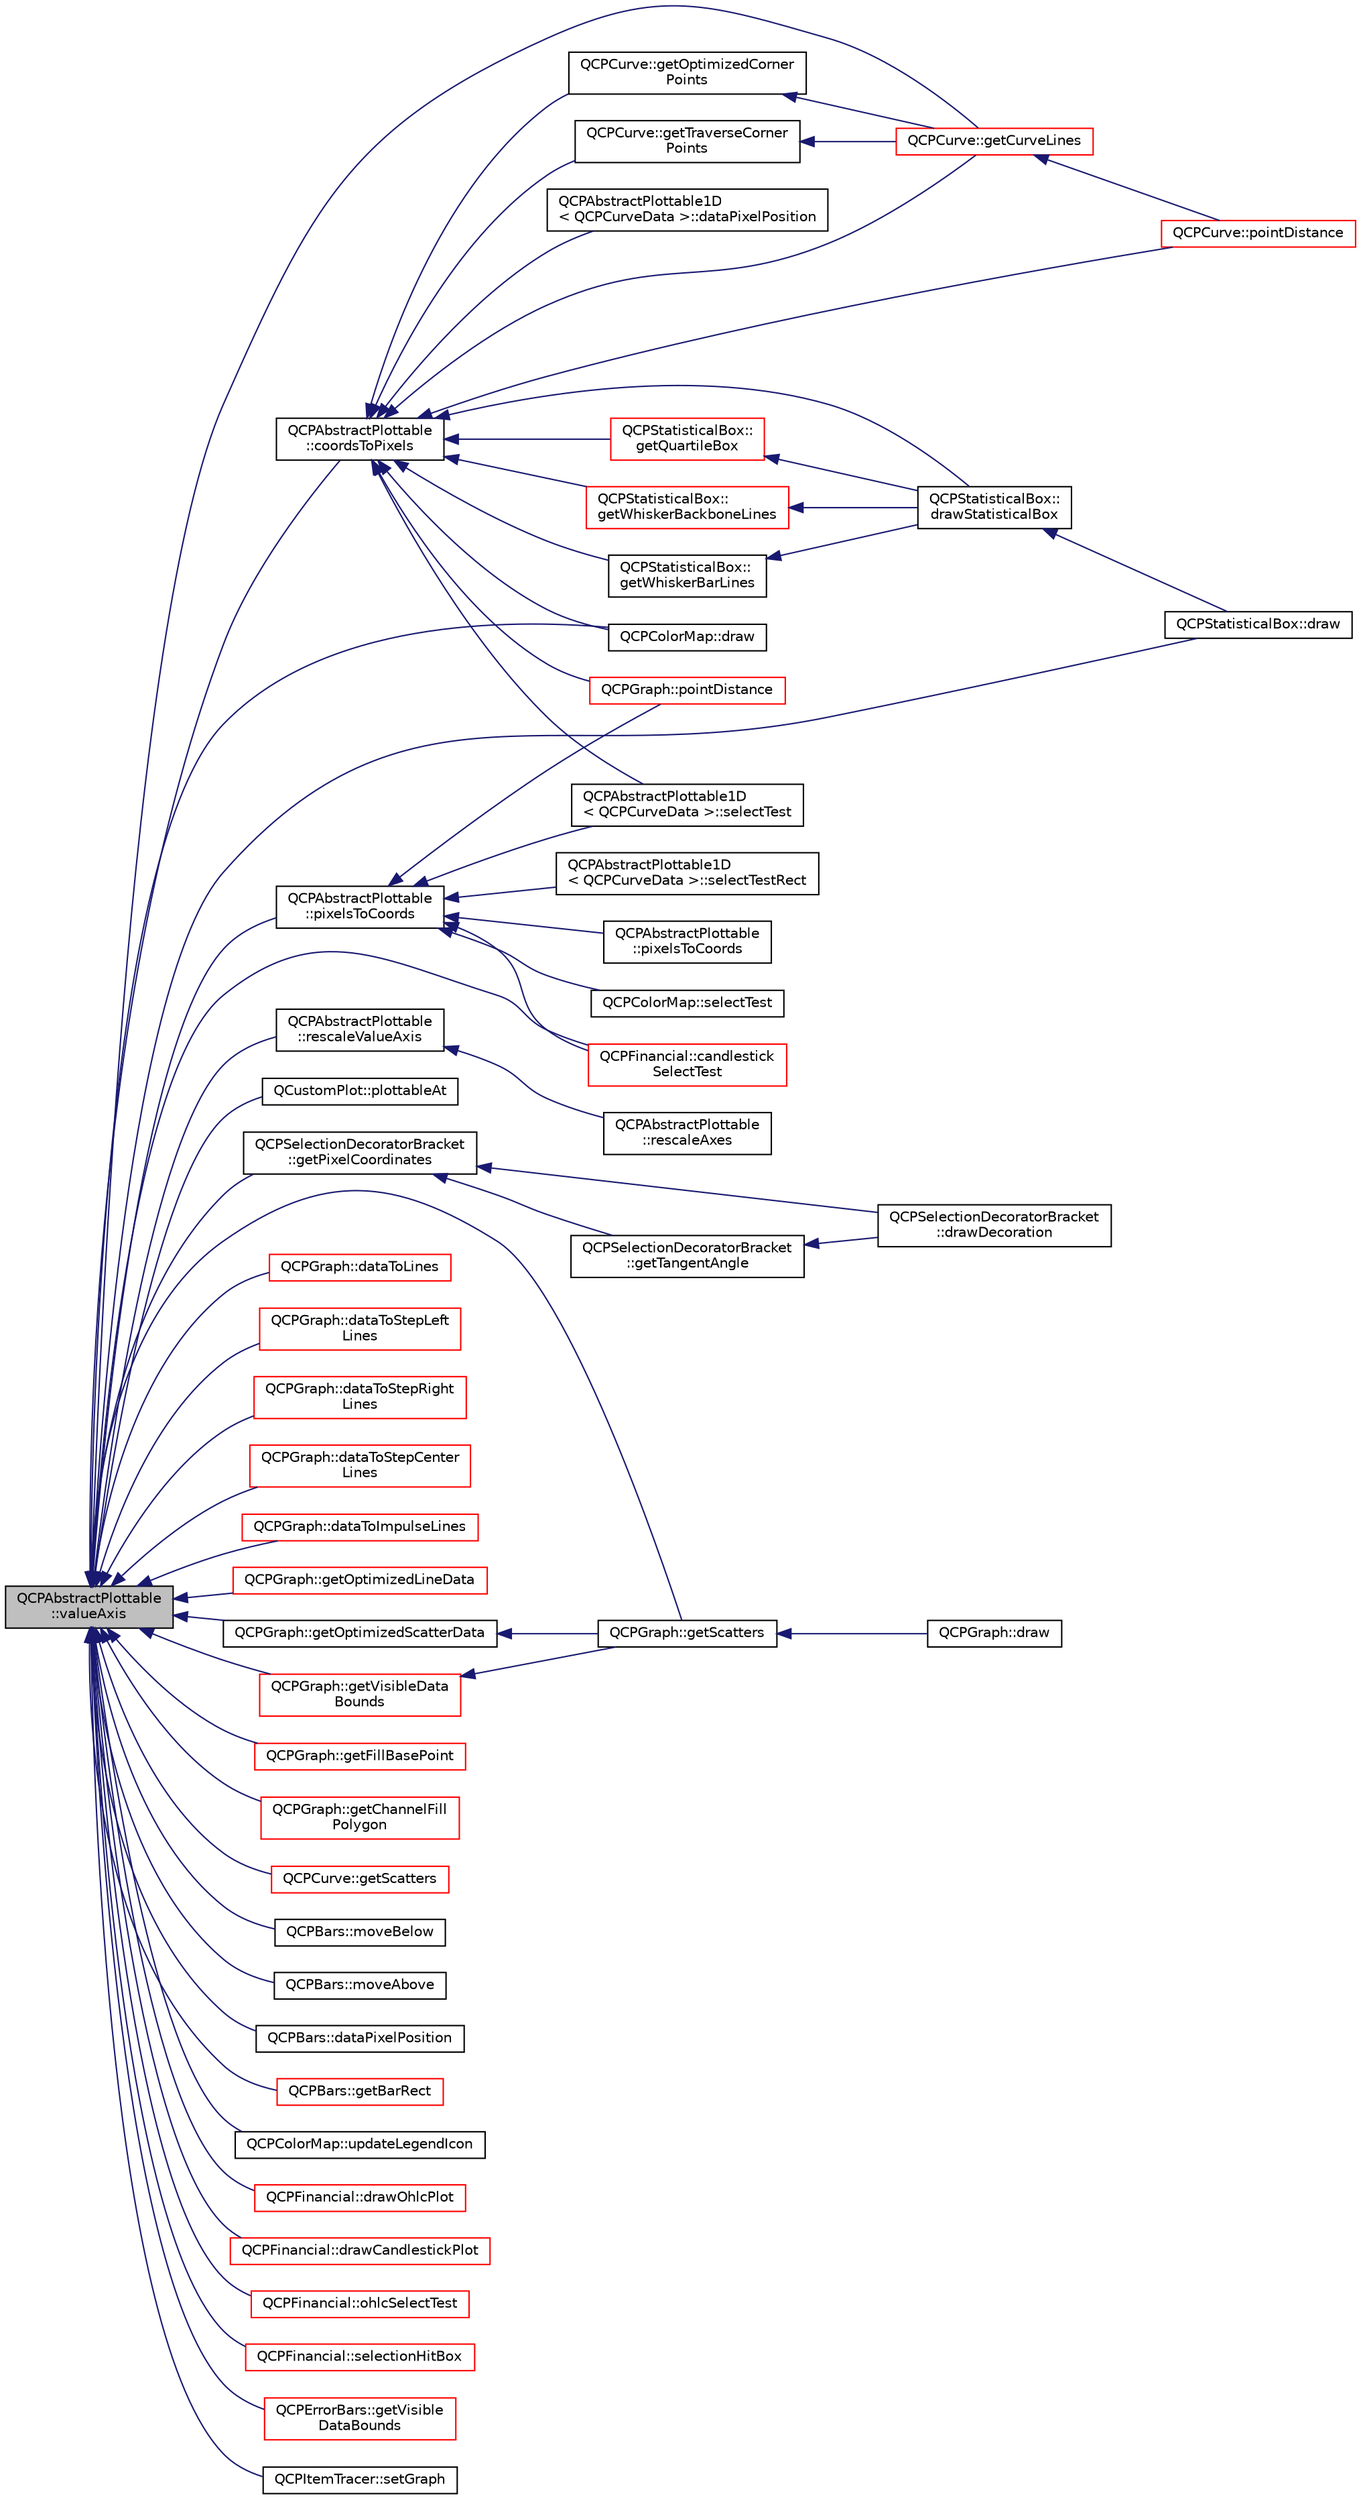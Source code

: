 digraph "QCPAbstractPlottable::valueAxis"
{
  edge [fontname="Helvetica",fontsize="10",labelfontname="Helvetica",labelfontsize="10"];
  node [fontname="Helvetica",fontsize="10",shape=record];
  rankdir="LR";
  Node574 [label="QCPAbstractPlottable\l::valueAxis",height=0.2,width=0.4,color="black", fillcolor="grey75", style="filled", fontcolor="black"];
  Node574 -> Node575 [dir="back",color="midnightblue",fontsize="10",style="solid",fontname="Helvetica"];
  Node575 [label="QCPAbstractPlottable\l::coordsToPixels",height=0.2,width=0.4,color="black", fillcolor="white", style="filled",URL="$class_q_c_p_abstract_plottable.html#a7ad84a36472441cf1f555c5683d0da93"];
  Node575 -> Node576 [dir="back",color="midnightblue",fontsize="10",style="solid",fontname="Helvetica"];
  Node576 [label="QCPAbstractPlottable1D\l\< QCPCurveData \>::dataPixelPosition",height=0.2,width=0.4,color="black", fillcolor="white", style="filled",URL="$class_q_c_p_abstract_plottable1_d.html#a6ca0699a6af5f25a7565de7c50ce13b2"];
  Node575 -> Node577 [dir="back",color="midnightblue",fontsize="10",style="solid",fontname="Helvetica"];
  Node577 [label="QCPAbstractPlottable1D\l\< QCPCurveData \>::selectTest",height=0.2,width=0.4,color="black", fillcolor="white", style="filled",URL="$class_q_c_p_abstract_plottable1_d.html#a4611b43bcb6441b2154eb4f4e0a33db2"];
  Node575 -> Node578 [dir="back",color="midnightblue",fontsize="10",style="solid",fontname="Helvetica"];
  Node578 [label="QCPGraph::pointDistance",height=0.2,width=0.4,color="red", fillcolor="white", style="filled",URL="$class_q_c_p_graph.html#a89acf99c0b52b8eecb2438adf7ec0170"];
  Node575 -> Node580 [dir="back",color="midnightblue",fontsize="10",style="solid",fontname="Helvetica"];
  Node580 [label="QCPCurve::getCurveLines",height=0.2,width=0.4,color="red", fillcolor="white", style="filled",URL="$class_q_c_p_curve.html#aefca1e5127fae2d7ff65b9e921637c58"];
  Node580 -> Node582 [dir="back",color="midnightblue",fontsize="10",style="solid",fontname="Helvetica"];
  Node582 [label="QCPCurve::pointDistance",height=0.2,width=0.4,color="red", fillcolor="white", style="filled",URL="$class_q_c_p_curve.html#aa2c9c9c0e57f11f18a5cb7e47927157c"];
  Node575 -> Node584 [dir="back",color="midnightblue",fontsize="10",style="solid",fontname="Helvetica"];
  Node584 [label="QCPCurve::getOptimizedCorner\lPoints",height=0.2,width=0.4,color="black", fillcolor="white", style="filled",URL="$class_q_c_p_curve.html#a66bff7933dac149c4577ad63a27da924"];
  Node584 -> Node580 [dir="back",color="midnightblue",fontsize="10",style="solid",fontname="Helvetica"];
  Node575 -> Node585 [dir="back",color="midnightblue",fontsize="10",style="solid",fontname="Helvetica"];
  Node585 [label="QCPCurve::getTraverseCorner\lPoints",height=0.2,width=0.4,color="black", fillcolor="white", style="filled",URL="$class_q_c_p_curve.html#a55e24387fd97a2cad0def8a40809e9ec"];
  Node585 -> Node580 [dir="back",color="midnightblue",fontsize="10",style="solid",fontname="Helvetica"];
  Node575 -> Node582 [dir="back",color="midnightblue",fontsize="10",style="solid",fontname="Helvetica"];
  Node575 -> Node586 [dir="back",color="midnightblue",fontsize="10",style="solid",fontname="Helvetica"];
  Node586 [label="QCPStatisticalBox::\ldrawStatisticalBox",height=0.2,width=0.4,color="black", fillcolor="white", style="filled",URL="$class_q_c_p_statistical_box.html#a02dc6b561be8203d460d7263da74b8a9"];
  Node586 -> Node587 [dir="back",color="midnightblue",fontsize="10",style="solid",fontname="Helvetica"];
  Node587 [label="QCPStatisticalBox::draw",height=0.2,width=0.4,color="black", fillcolor="white", style="filled",URL="$class_q_c_p_statistical_box.html#afcff35fa79728cfe10e80e0702014fea"];
  Node575 -> Node588 [dir="back",color="midnightblue",fontsize="10",style="solid",fontname="Helvetica"];
  Node588 [label="QCPStatisticalBox::\lgetQuartileBox",height=0.2,width=0.4,color="red", fillcolor="white", style="filled",URL="$class_q_c_p_statistical_box.html#aa44482bf991ceca74602294dd9977243"];
  Node588 -> Node586 [dir="back",color="midnightblue",fontsize="10",style="solid",fontname="Helvetica"];
  Node575 -> Node591 [dir="back",color="midnightblue",fontsize="10",style="solid",fontname="Helvetica"];
  Node591 [label="QCPStatisticalBox::\lgetWhiskerBackboneLines",height=0.2,width=0.4,color="red", fillcolor="white", style="filled",URL="$class_q_c_p_statistical_box.html#a233c28f8c2464ed104a4d580eedd4c64"];
  Node591 -> Node586 [dir="back",color="midnightblue",fontsize="10",style="solid",fontname="Helvetica"];
  Node575 -> Node592 [dir="back",color="midnightblue",fontsize="10",style="solid",fontname="Helvetica"];
  Node592 [label="QCPStatisticalBox::\lgetWhiskerBarLines",height=0.2,width=0.4,color="black", fillcolor="white", style="filled",URL="$class_q_c_p_statistical_box.html#af478f6e8a5e9ca2f1bbac10a6b73319a"];
  Node592 -> Node586 [dir="back",color="midnightblue",fontsize="10",style="solid",fontname="Helvetica"];
  Node575 -> Node593 [dir="back",color="midnightblue",fontsize="10",style="solid",fontname="Helvetica"];
  Node593 [label="QCPColorMap::draw",height=0.2,width=0.4,color="black", fillcolor="white", style="filled",URL="$class_q_c_p_color_map.html#a6b628014d2939368935efd0a788648c8"];
  Node574 -> Node594 [dir="back",color="midnightblue",fontsize="10",style="solid",fontname="Helvetica"];
  Node594 [label="QCPAbstractPlottable\l::pixelsToCoords",height=0.2,width=0.4,color="black", fillcolor="white", style="filled",URL="$class_q_c_p_abstract_plottable.html#a3903c1120ab5c27e7fa46b597ef267bd"];
  Node594 -> Node595 [dir="back",color="midnightblue",fontsize="10",style="solid",fontname="Helvetica"];
  Node595 [label="QCPAbstractPlottable1D\l\< QCPCurveData \>::selectTestRect",height=0.2,width=0.4,color="black", fillcolor="white", style="filled",URL="$class_q_c_p_abstract_plottable1_d.html#a22377bf6e57ab7eedbc9e489250c6ded"];
  Node594 -> Node577 [dir="back",color="midnightblue",fontsize="10",style="solid",fontname="Helvetica"];
  Node594 -> Node596 [dir="back",color="midnightblue",fontsize="10",style="solid",fontname="Helvetica"];
  Node596 [label="QCPAbstractPlottable\l::pixelsToCoords",height=0.2,width=0.4,color="black", fillcolor="white", style="filled",URL="$class_q_c_p_abstract_plottable.html#a28d32c0062b9450847851ffdee1c5f69"];
  Node594 -> Node578 [dir="back",color="midnightblue",fontsize="10",style="solid",fontname="Helvetica"];
  Node594 -> Node597 [dir="back",color="midnightblue",fontsize="10",style="solid",fontname="Helvetica"];
  Node597 [label="QCPColorMap::selectTest",height=0.2,width=0.4,color="black", fillcolor="white", style="filled",URL="$class_q_c_p_color_map.html#afb4b843596addf58096082827a9e3450"];
  Node594 -> Node598 [dir="back",color="midnightblue",fontsize="10",style="solid",fontname="Helvetica"];
  Node598 [label="QCPFinancial::candlestick\lSelectTest",height=0.2,width=0.4,color="red", fillcolor="white", style="filled",URL="$class_q_c_p_financial.html#a9783e91a33fd08a402b1a3821d43e471"];
  Node574 -> Node600 [dir="back",color="midnightblue",fontsize="10",style="solid",fontname="Helvetica"];
  Node600 [label="QCPAbstractPlottable\l::rescaleValueAxis",height=0.2,width=0.4,color="black", fillcolor="white", style="filled",URL="$class_q_c_p_abstract_plottable.html#a714eaf36b12434cd71846215504db82e"];
  Node600 -> Node601 [dir="back",color="midnightblue",fontsize="10",style="solid",fontname="Helvetica"];
  Node601 [label="QCPAbstractPlottable\l::rescaleAxes",height=0.2,width=0.4,color="black", fillcolor="white", style="filled",URL="$class_q_c_p_abstract_plottable.html#a1491c4a606bccd2d09e65e11b79eb882"];
  Node574 -> Node602 [dir="back",color="midnightblue",fontsize="10",style="solid",fontname="Helvetica"];
  Node602 [label="QCustomPlot::plottableAt",height=0.2,width=0.4,color="black", fillcolor="white", style="filled",URL="$class_q_custom_plot.html#acddbbd8b16dd633f0d94e5a736fbd8cf"];
  Node574 -> Node603 [dir="back",color="midnightblue",fontsize="10",style="solid",fontname="Helvetica"];
  Node603 [label="QCPSelectionDecoratorBracket\l::getPixelCoordinates",height=0.2,width=0.4,color="black", fillcolor="white", style="filled",URL="$class_q_c_p_selection_decorator_bracket.html#a9925ed667e8a645fcb9949bd02ee4a19"];
  Node603 -> Node604 [dir="back",color="midnightblue",fontsize="10",style="solid",fontname="Helvetica"];
  Node604 [label="QCPSelectionDecoratorBracket\l::drawDecoration",height=0.2,width=0.4,color="black", fillcolor="white", style="filled",URL="$class_q_c_p_selection_decorator_bracket.html#a9ebe2e729b5012c0a995d788f87fac22"];
  Node603 -> Node605 [dir="back",color="midnightblue",fontsize="10",style="solid",fontname="Helvetica"];
  Node605 [label="QCPSelectionDecoratorBracket\l::getTangentAngle",height=0.2,width=0.4,color="black", fillcolor="white", style="filled",URL="$class_q_c_p_selection_decorator_bracket.html#ac002e20586950bf5c91a399863769c61"];
  Node605 -> Node604 [dir="back",color="midnightblue",fontsize="10",style="solid",fontname="Helvetica"];
  Node574 -> Node606 [dir="back",color="midnightblue",fontsize="10",style="solid",fontname="Helvetica"];
  Node606 [label="QCPGraph::getScatters",height=0.2,width=0.4,color="black", fillcolor="white", style="filled",URL="$class_q_c_p_graph.html#a9d7ba5904fdcaca413222335d4b283c3"];
  Node606 -> Node607 [dir="back",color="midnightblue",fontsize="10",style="solid",fontname="Helvetica"];
  Node607 [label="QCPGraph::draw",height=0.2,width=0.4,color="black", fillcolor="white", style="filled",URL="$class_q_c_p_graph.html#a2b0849598f06e834b43ce18cd13bcdc3"];
  Node574 -> Node608 [dir="back",color="midnightblue",fontsize="10",style="solid",fontname="Helvetica"];
  Node608 [label="QCPGraph::dataToLines",height=0.2,width=0.4,color="red", fillcolor="white", style="filled",URL="$class_q_c_p_graph.html#a0085ee728fdd72a827c1e6ced4476363"];
  Node574 -> Node610 [dir="back",color="midnightblue",fontsize="10",style="solid",fontname="Helvetica"];
  Node610 [label="QCPGraph::dataToStepLeft\lLines",height=0.2,width=0.4,color="red", fillcolor="white", style="filled",URL="$class_q_c_p_graph.html#a1f3e9e41fc67538c4940c74665840474"];
  Node574 -> Node611 [dir="back",color="midnightblue",fontsize="10",style="solid",fontname="Helvetica"];
  Node611 [label="QCPGraph::dataToStepRight\lLines",height=0.2,width=0.4,color="red", fillcolor="white", style="filled",URL="$class_q_c_p_graph.html#ab1fb6cb91d24a854f85bf54200f6d101"];
  Node574 -> Node612 [dir="back",color="midnightblue",fontsize="10",style="solid",fontname="Helvetica"];
  Node612 [label="QCPGraph::dataToStepCenter\lLines",height=0.2,width=0.4,color="red", fillcolor="white", style="filled",URL="$class_q_c_p_graph.html#a238116f1898c49cb8209d61707b5b367"];
  Node574 -> Node613 [dir="back",color="midnightblue",fontsize="10",style="solid",fontname="Helvetica"];
  Node613 [label="QCPGraph::dataToImpulseLines",height=0.2,width=0.4,color="red", fillcolor="white", style="filled",URL="$class_q_c_p_graph.html#a2a958a5c6a6e1e4a03556be88b6fe37e"];
  Node574 -> Node614 [dir="back",color="midnightblue",fontsize="10",style="solid",fontname="Helvetica"];
  Node614 [label="QCPGraph::getOptimizedLineData",height=0.2,width=0.4,color="red", fillcolor="white", style="filled",URL="$class_q_c_p_graph.html#a1fed1c9d627d9d3b49a6206cc2e60fe1"];
  Node574 -> Node615 [dir="back",color="midnightblue",fontsize="10",style="solid",fontname="Helvetica"];
  Node615 [label="QCPGraph::getOptimizedScatterData",height=0.2,width=0.4,color="black", fillcolor="white", style="filled",URL="$class_q_c_p_graph.html#a5423245898537e375b9364cf26e89aea"];
  Node615 -> Node606 [dir="back",color="midnightblue",fontsize="10",style="solid",fontname="Helvetica"];
  Node574 -> Node616 [dir="back",color="midnightblue",fontsize="10",style="solid",fontname="Helvetica"];
  Node616 [label="QCPGraph::getVisibleData\lBounds",height=0.2,width=0.4,color="red", fillcolor="white", style="filled",URL="$class_q_c_p_graph.html#a8599447a7f8cbbdcf0b94edcc11df560"];
  Node616 -> Node606 [dir="back",color="midnightblue",fontsize="10",style="solid",fontname="Helvetica"];
  Node574 -> Node617 [dir="back",color="midnightblue",fontsize="10",style="solid",fontname="Helvetica"];
  Node617 [label="QCPGraph::getFillBasePoint",height=0.2,width=0.4,color="red", fillcolor="white", style="filled",URL="$class_q_c_p_graph.html#a13f2c756f3114703159c2e604783e208"];
  Node574 -> Node620 [dir="back",color="midnightblue",fontsize="10",style="solid",fontname="Helvetica"];
  Node620 [label="QCPGraph::getChannelFill\lPolygon",height=0.2,width=0.4,color="red", fillcolor="white", style="filled",URL="$class_q_c_p_graph.html#a9a5bdd5cb695d95d3eea80cfe96c5118"];
  Node574 -> Node580 [dir="back",color="midnightblue",fontsize="10",style="solid",fontname="Helvetica"];
  Node574 -> Node621 [dir="back",color="midnightblue",fontsize="10",style="solid",fontname="Helvetica"];
  Node621 [label="QCPCurve::getScatters",height=0.2,width=0.4,color="red", fillcolor="white", style="filled",URL="$class_q_c_p_curve.html#a564c5fdc8409e3532b1322389a8434b8"];
  Node574 -> Node622 [dir="back",color="midnightblue",fontsize="10",style="solid",fontname="Helvetica"];
  Node622 [label="QCPBars::moveBelow",height=0.2,width=0.4,color="black", fillcolor="white", style="filled",URL="$class_q_c_p_bars.html#a69fc371346980f19177c3d1ecdad78ee"];
  Node574 -> Node623 [dir="back",color="midnightblue",fontsize="10",style="solid",fontname="Helvetica"];
  Node623 [label="QCPBars::moveAbove",height=0.2,width=0.4,color="black", fillcolor="white", style="filled",URL="$class_q_c_p_bars.html#ac22e00a6a41509538c21b04f0a57318c"];
  Node574 -> Node624 [dir="back",color="midnightblue",fontsize="10",style="solid",fontname="Helvetica"];
  Node624 [label="QCPBars::dataPixelPosition",height=0.2,width=0.4,color="black", fillcolor="white", style="filled",URL="$class_q_c_p_bars.html#a55cdaf565cd3384158d1f7f89533bc2d"];
  Node574 -> Node625 [dir="back",color="midnightblue",fontsize="10",style="solid",fontname="Helvetica"];
  Node625 [label="QCPBars::getBarRect",height=0.2,width=0.4,color="red", fillcolor="white", style="filled",URL="$class_q_c_p_bars.html#a01b87e38e5d5089d214646d2af7896ea"];
  Node574 -> Node587 [dir="back",color="midnightblue",fontsize="10",style="solid",fontname="Helvetica"];
  Node574 -> Node630 [dir="back",color="midnightblue",fontsize="10",style="solid",fontname="Helvetica"];
  Node630 [label="QCPColorMap::updateLegendIcon",height=0.2,width=0.4,color="black", fillcolor="white", style="filled",URL="$class_q_c_p_color_map.html#a5d8158b62d55fcfeaabcb68ce0083e87"];
  Node574 -> Node593 [dir="back",color="midnightblue",fontsize="10",style="solid",fontname="Helvetica"];
  Node574 -> Node631 [dir="back",color="midnightblue",fontsize="10",style="solid",fontname="Helvetica"];
  Node631 [label="QCPFinancial::drawOhlcPlot",height=0.2,width=0.4,color="red", fillcolor="white", style="filled",URL="$class_q_c_p_financial.html#a2c77aab636f6bce6e0407b3f94e90d08"];
  Node574 -> Node633 [dir="back",color="midnightblue",fontsize="10",style="solid",fontname="Helvetica"];
  Node633 [label="QCPFinancial::drawCandlestickPlot",height=0.2,width=0.4,color="red", fillcolor="white", style="filled",URL="$class_q_c_p_financial.html#ade6b703369d8acb3bfa0b8e244df4b06"];
  Node574 -> Node634 [dir="back",color="midnightblue",fontsize="10",style="solid",fontname="Helvetica"];
  Node634 [label="QCPFinancial::ohlcSelectTest",height=0.2,width=0.4,color="red", fillcolor="white", style="filled",URL="$class_q_c_p_financial.html#a2bf2228cc443eb5fb11ec3ea3902859c"];
  Node574 -> Node598 [dir="back",color="midnightblue",fontsize="10",style="solid",fontname="Helvetica"];
  Node574 -> Node635 [dir="back",color="midnightblue",fontsize="10",style="solid",fontname="Helvetica"];
  Node635 [label="QCPFinancial::selectionHitBox",height=0.2,width=0.4,color="red", fillcolor="white", style="filled",URL="$class_q_c_p_financial.html#afbe9e8cb0de3e9e789a9668b29cad098"];
  Node574 -> Node637 [dir="back",color="midnightblue",fontsize="10",style="solid",fontname="Helvetica"];
  Node637 [label="QCPErrorBars::getVisible\lDataBounds",height=0.2,width=0.4,color="red", fillcolor="white", style="filled",URL="$class_q_c_p_error_bars.html#aac9ffa98815035d300b2e9a67495ba4c"];
  Node574 -> Node642 [dir="back",color="midnightblue",fontsize="10",style="solid",fontname="Helvetica"];
  Node642 [label="QCPItemTracer::setGraph",height=0.2,width=0.4,color="black", fillcolor="white", style="filled",URL="$class_q_c_p_item_tracer.html#af5886f4ded8dd68cb4f3388f390790c0"];
}
